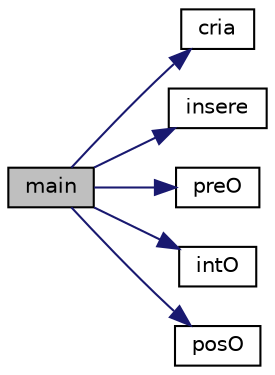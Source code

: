 digraph "main"
{
  edge [fontname="Helvetica",fontsize="10",labelfontname="Helvetica",labelfontsize="10"];
  node [fontname="Helvetica",fontsize="10",shape=record];
  rankdir="LR";
  Node1 [label="main",height=0.2,width=0.4,color="black", fillcolor="grey75", style="filled", fontcolor="black"];
  Node1 -> Node2 [color="midnightblue",fontsize="10",style="solid"];
  Node2 [label="cria",height=0.2,width=0.4,color="black", fillcolor="white", style="filled",URL="$BinaryTree_8c.html#a48a10a9c61592d8e677efe924630dd91"];
  Node1 -> Node3 [color="midnightblue",fontsize="10",style="solid"];
  Node3 [label="insere",height=0.2,width=0.4,color="black", fillcolor="white", style="filled",URL="$BinaryTree_8c.html#a8e3be2dca8e187f4d2057cd6a9a42f5c"];
  Node1 -> Node4 [color="midnightblue",fontsize="10",style="solid"];
  Node4 [label="preO",height=0.2,width=0.4,color="black", fillcolor="white", style="filled",URL="$BinaryTree_8c.html#a09bff38a7fb2a4db0a4f9a679fede3eb"];
  Node1 -> Node5 [color="midnightblue",fontsize="10",style="solid"];
  Node5 [label="intO",height=0.2,width=0.4,color="black", fillcolor="white", style="filled",URL="$BinaryTree_8c.html#aaf490eb1d7cdd1daaed9589fb8a65f48"];
  Node1 -> Node6 [color="midnightblue",fontsize="10",style="solid"];
  Node6 [label="posO",height=0.2,width=0.4,color="black", fillcolor="white", style="filled",URL="$BinaryTree_8c.html#ae3d4992ae457ee9ec2c89b59a95d3444"];
}
